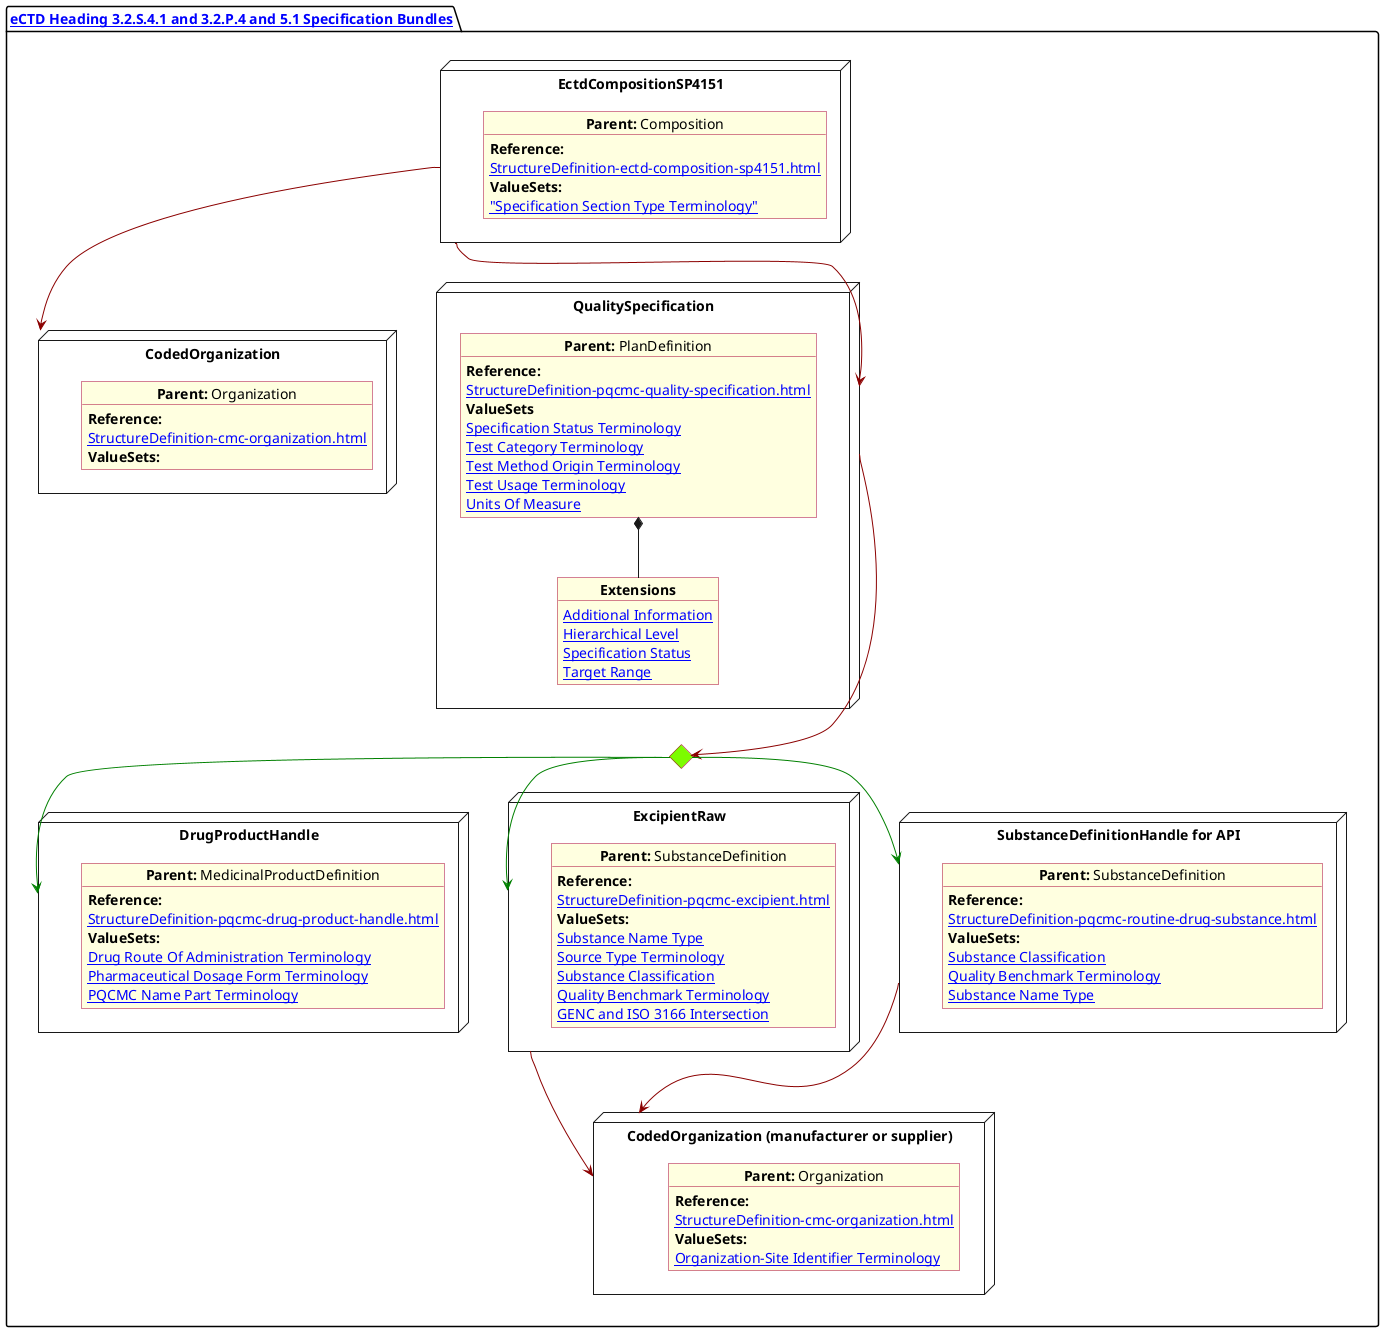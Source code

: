 @startuml Specification
allowmixing
'Mixed model of use case and object
skinparam svgDimensionStyle false
skinparam ObjectBackgroundColor LightYellow
skinparam ObjectBorderColor #A80036
skinparam activityDiamondBorderColor #A80036
skinparam activityDiamondBackgroundColor lawnGreen
skinparam ClassBorderThickness 4

package "[[StructureDefinition-cmc-ectd-document-sp4151.html eCTD Heading 3.2.S.4.1 and 3.2.P.4 and 5.1 Specification Bundles]]" as NODES {

  node "CodedOrganization" as NMSpon {

    object "**Parent:** Organization" as objDP {
      **Reference:**
      [[StructureDefinition-cmc-organization.html]]
      **ValueSets:**
    }
  }
  node "DrugProductHandle" as NN {

    object "**Parent:** MedicinalProductDefinition" as obj3 {
      **Reference:**
      [[StructureDefinition-pqcmc-drug-product-handle.html]]
      **ValueSets:**
      [[ValueSet-spl-drug-route-of-administration-terminology.html Drug Route Of Administration Terminology]]
      [[ValueSet-spl-pharmaceutical-dosage-form-terminology.html Pharmaceutical Dosage Form Terminology]]
      [[ValueSet-pqcmc-name-part-terminology.html PQCMC Name Part Terminology]]
    }
  }
  node "ExcipientRaw" as N21 {

    object "**Parent:** SubstanceDefinition" as obj22 {
      **Reference:**
      [[StructureDefinition-pqcmc-excipient.html]]
      **ValueSets:**
      [[ValueSet-pqcmc-substance-name-type.html Substance Name Type]]
      [[ValueSet-pqcmc-source-type-terminology.html Source Type Terminology]]
      [[ValueSet-substance-classification.html Substance Classification]]
      [[ValueSet-pqcmc-quality-benchmark-terminology.html Quality Benchmark Terminology]]
      [[ValueSet-pqcmc-genc-and-iso-intersect.html GENC and ISO 3166 Intersection]]
    }
  }
    node "EctdCompositionSP4151" as N1 {

      object "**Parent:** Composition" as obj1 {
        **Reference:**
        [[StructureDefinition-ectd-composition-sp4151.html]]
        **ValueSets:**
        [[ValueSet-cmc-specification-types-vs.html "Specification Section Type Terminology"]]
      }
    }

    node "SubstanceDefinitionHandle for API" as NNS {

      object "**Parent:** SubstanceDefinition" as obj4 {
        **Reference:**
        [[StructureDefinition-pqcmc-routine-drug-substance.html]]
        **ValueSets:**
        [[ValueSet-substance-classification.html Substance Classification]]
        [[ValueSet-pqcmc-quality-benchmark-terminology.html Quality Benchmark Terminology]]
        [[ValueSet-pqcmc-substance-name-type.html Substance Name Type]]

      }
    }

    diamond CH

    node "QualitySpecification" as N2 {

      object "**Parent:** PlanDefinition" as obj2 {
        **Reference:**
        [[StructureDefinition-pqcmc-quality-specification.html]]
        **ValueSets**
        [[ValueSet-pqcmc-specification-status-terminology.html Specification Status Terminology]]
        [[ValueSet-pqcmc-test-category-terminology.html Test Category Terminology]]
        [[ValueSet-pqcmc-test-method-origin-terminology.html Test Method Origin Terminology]]
        [[ValueSet-pqcmc-test-usage-terminology.html Test Usage Terminology]]
        [[ValueSet-pqcmc-units-of-measure.html Units Of Measure]]

      }
      object "**Extensions**" as objQSEx {
        [[StructureDefinition-pq-additional-info-extension.html Additional Information]]
        [[StructureDefinition-pq-hierarchical-level-extension.html Hierarchical Level]]
        [[StructureDefinition-pq-specification-status-extension.html Specification Status]]
        [[StructureDefinition-pq-target-range.html Target Range]]
      }
      obj2 *-- objQSEx
    }

    node "CodedOrganization (manufacturer or supplier)" as NMSpon2 {

      object "**Parent:** Organization" as objDP2 {
        **Reference:**
        [[StructureDefinition-cmc-organization.html]]
        **ValueSets:**
        [[ValueSet-pqcmc-org-identifier-type-terminology.html Organization-Site Identifier Terminology]]
      }
    }
    N1 -[#darkred]-> N2
    N1 -[#darkred]-> NMSpon

    N2 -[#darkred]--> CH
    CH -[#green]-> N21
    CH -[#green]-> NNS
    CH -[#green]-> NN
    NNS -[#darkred]--> NMSpon2
    N21 -[#darkred]--> NMSpon2
  }
  @enduml